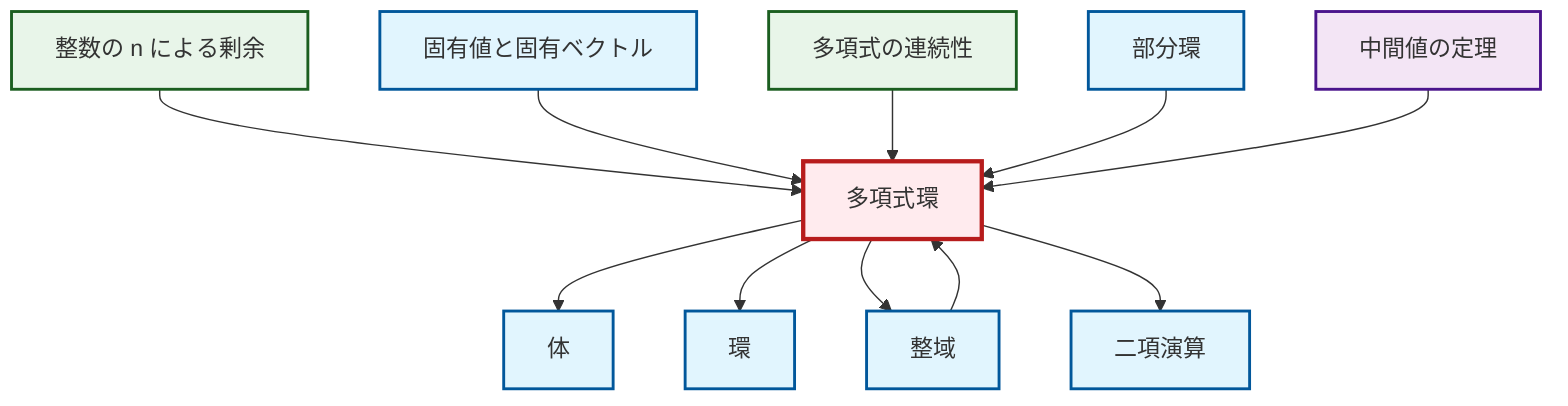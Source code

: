 graph TD
    classDef definition fill:#e1f5fe,stroke:#01579b,stroke-width:2px
    classDef theorem fill:#f3e5f5,stroke:#4a148c,stroke-width:2px
    classDef axiom fill:#fff3e0,stroke:#e65100,stroke-width:2px
    classDef example fill:#e8f5e9,stroke:#1b5e20,stroke-width:2px
    classDef current fill:#ffebee,stroke:#b71c1c,stroke-width:3px
    def-polynomial-ring["多項式環"]:::definition
    ex-quotient-integers-mod-n["整数の n による剰余"]:::example
    ex-polynomial-continuity["多項式の連続性"]:::example
    def-integral-domain["整域"]:::definition
    def-eigenvalue-eigenvector["固有値と固有ベクトル"]:::definition
    thm-intermediate-value["中間値の定理"]:::theorem
    def-ring["環"]:::definition
    def-field["体"]:::definition
    def-binary-operation["二項演算"]:::definition
    def-subring["部分環"]:::definition
    def-polynomial-ring --> def-field
    def-polynomial-ring --> def-ring
    ex-quotient-integers-mod-n --> def-polynomial-ring
    def-integral-domain --> def-polynomial-ring
    def-polynomial-ring --> def-integral-domain
    def-eigenvalue-eigenvector --> def-polynomial-ring
    def-polynomial-ring --> def-binary-operation
    ex-polynomial-continuity --> def-polynomial-ring
    def-subring --> def-polynomial-ring
    thm-intermediate-value --> def-polynomial-ring
    class def-polynomial-ring current